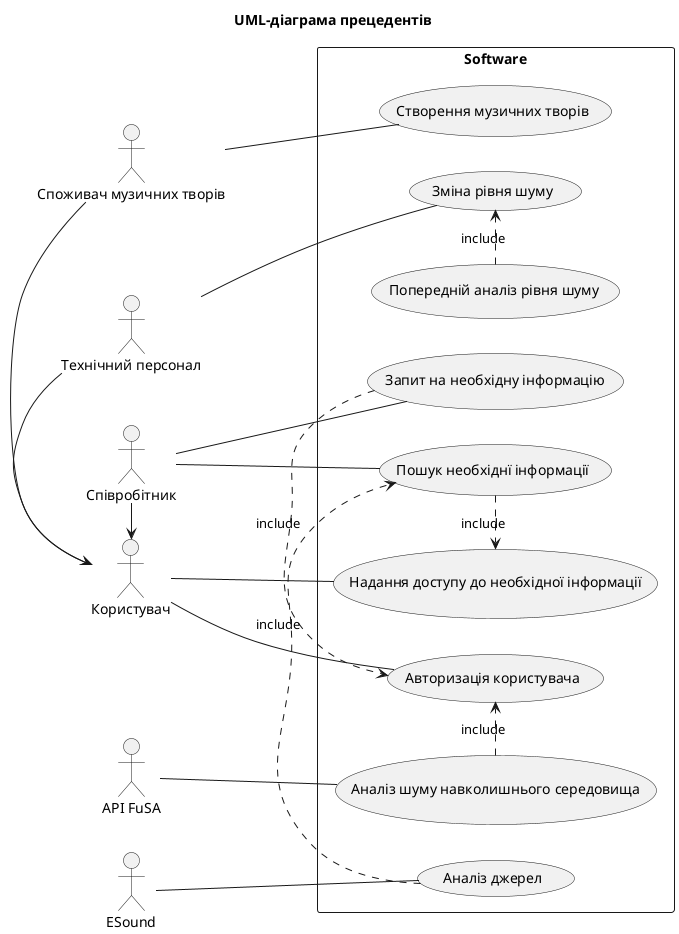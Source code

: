 @startuml

title UML-діаграма прецедентів

left to right direction

actor "Споживач музичних творів" as actor1
actor "Технічний персонал" as actor2
actor "Користувач" as actor3
actor "Співробітник" as actor4
actor "API FuSA" as actor5
actor "ESound" as actor6

rectangle Software {

usecase "Створення музичних творів" as usecase1
usecase "Аналіз шуму навколишнього середовища" as usecase2
usecase "Авторизація користувача" as usecase3
usecase "Запит на необхідну інформацію" as usecase4
usecase "Зміна рівня шуму" as usecase5
usecase "Попередній аналіз рівня шуму" as usecase6
usecase "Аналіз джерел" as usecase7
usecase "Пошук необхіднї інформації" as usecase8
usecase "Надання доступу до необхідної інформації" as usecase9

actor3 -- usecase3 
actor1 --  usecase1 
actor5 --  usecase2 
actor2 -- usecase5  
usecase2 .> usecase3 : include
usecase4 .> usecase3 : include
usecase6 .> usecase5 : include
actor6 -- usecase7
actor4 -- usecase8
usecase9 -- actor3
usecase7 .> usecase8 : include
usecase8 .> usecase9 : include
actor4 -- usecase4








actor1 -> actor3
actor2 -> actor3
actor4 -> actor3

}





@enduml
